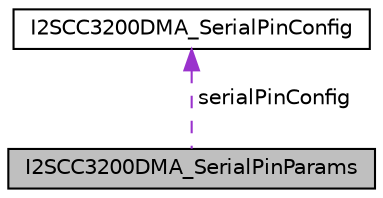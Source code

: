 digraph "I2SCC3200DMA_SerialPinParams"
{
  edge [fontname="Helvetica",fontsize="10",labelfontname="Helvetica",labelfontsize="10"];
  node [fontname="Helvetica",fontsize="10",shape=record];
  Node1 [label="I2SCC3200DMA_SerialPinParams",height=0.2,width=0.4,color="black", fillcolor="grey75", style="filled", fontcolor="black"];
  Node2 -> Node1 [dir="back",color="darkorchid3",fontsize="10",style="dashed",label=" serialPinConfig" ,fontname="Helvetica"];
  Node2 [label="I2SCC3200DMA_SerialPinConfig",height=0.2,width=0.4,color="black", fillcolor="white", style="filled",URL="$struct_i2_s_c_c3200_d_m_a___serial_pin_config.html",tooltip="CC3200 Serial Pin Configuration. "];
}
